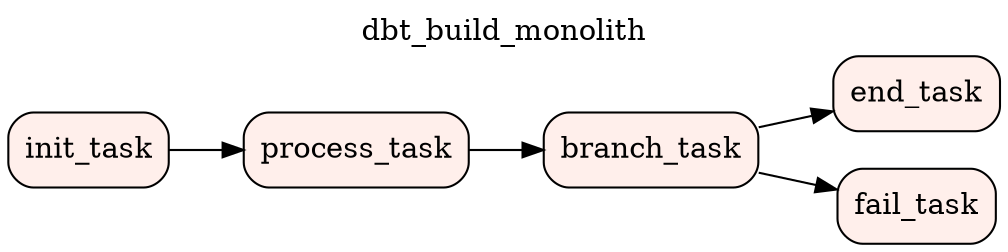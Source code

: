 digraph dbt_build_monolith {
        graph [label=dbt_build_monolith labelloc=t rankdir=LR]
        branch_task [color="#000000" fillcolor="#ffefeb" label=branch_task shape=rectangle style="filled,rounded"]
        end_task [color="#000000" fillcolor="#ffefeb" label=end_task shape=rectangle style="filled,rounded"]
        fail_task [color="#000000" fillcolor="#ffefeb" label=fail_task shape=rectangle style="filled,rounded"]
        init_task [color="#000000" fillcolor="#ffefeb" label=init_task shape=rectangle style="filled,rounded"]
        process_task [color="#000000" fillcolor="#ffefeb" label=process_task shape=rectangle style="filled,rounded"]
        branch_task -> end_task
        branch_task -> fail_task
        init_task -> process_task
        process_task -> branch_task
}